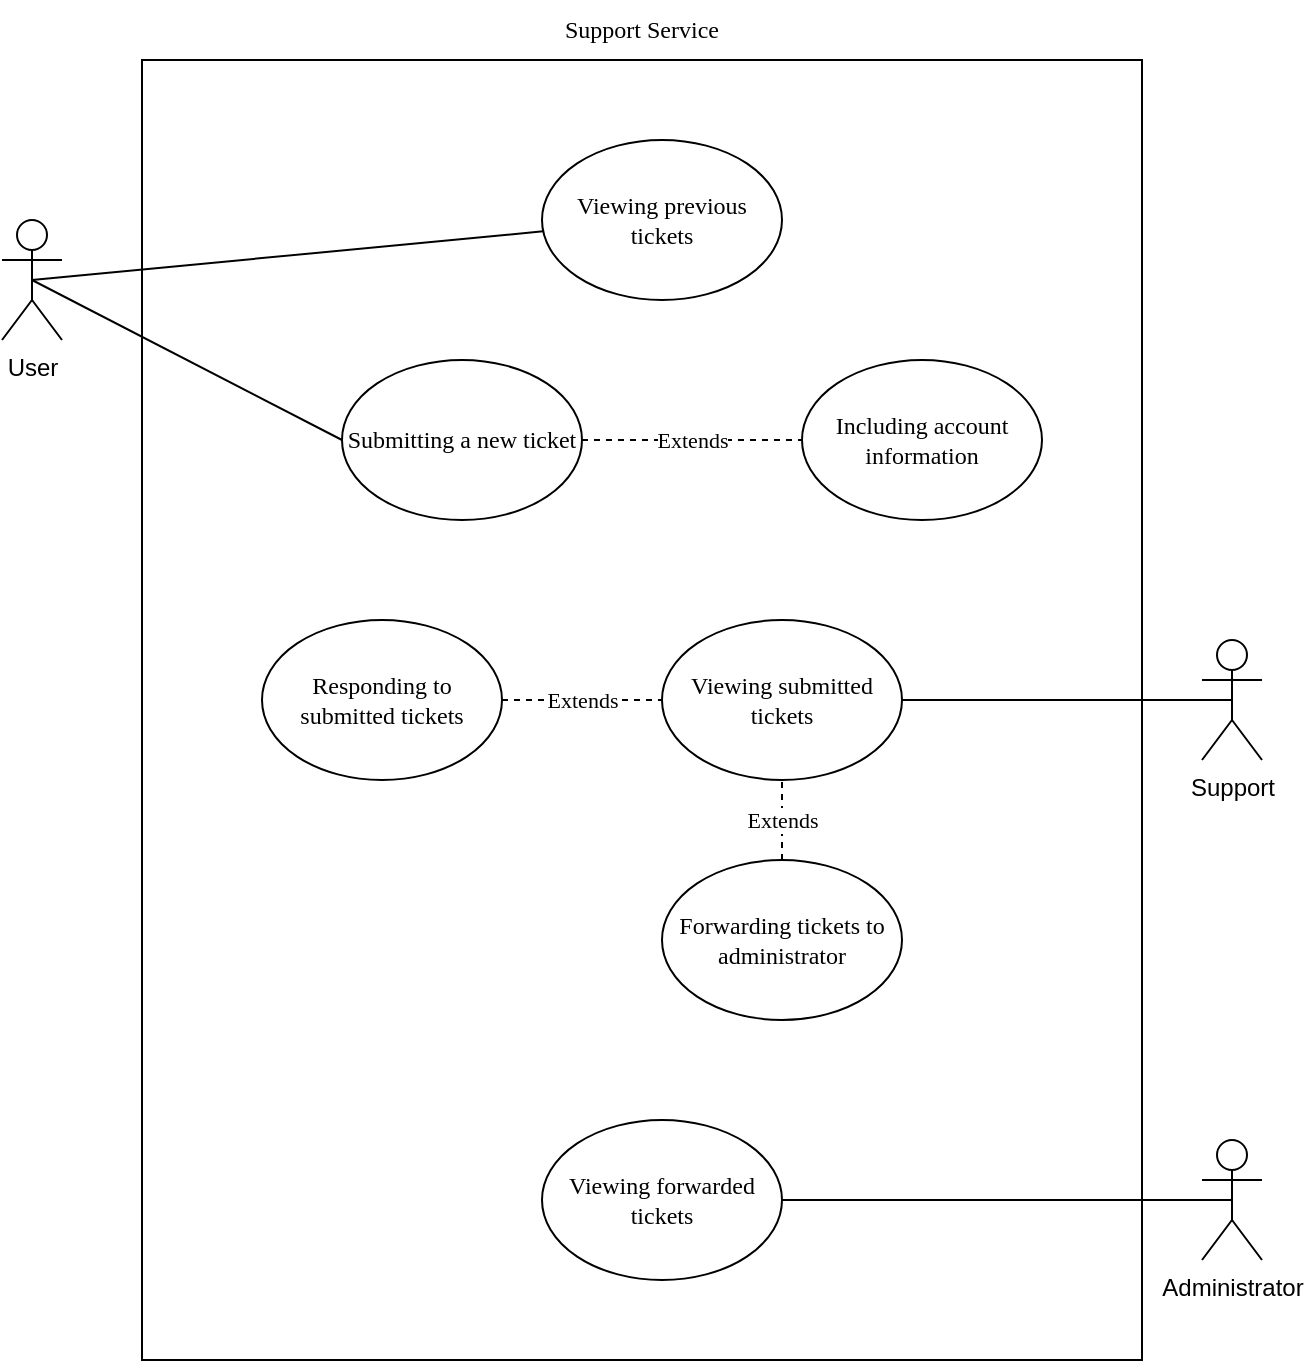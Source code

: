 <mxfile version="20.7.4" type="github">
  <diagram id="3Vj0eKJbuvM1Jj9rIUJq" name="Page-1">
    <mxGraphModel dx="1434" dy="757" grid="1" gridSize="10" guides="1" tooltips="1" connect="1" arrows="1" fold="1" page="1" pageScale="1" pageWidth="850" pageHeight="1100" math="0" shadow="0">
      <root>
        <mxCell id="0" />
        <mxCell id="1" parent="0" />
        <mxCell id="wO98a_7_Vl4kdaXL6760-1" value="" style="rounded=0;whiteSpace=wrap;html=1;" vertex="1" parent="1">
          <mxGeometry x="120" y="80" width="500" height="650" as="geometry" />
        </mxCell>
        <mxCell id="wO98a_7_Vl4kdaXL6760-2" value="&lt;font face=&quot;Georgia&quot;&gt;Support Service&lt;/font&gt;" style="text;html=1;strokeColor=none;fillColor=none;align=center;verticalAlign=middle;whiteSpace=wrap;rounded=0;" vertex="1" parent="1">
          <mxGeometry x="320" y="50" width="100" height="30" as="geometry" />
        </mxCell>
        <mxCell id="wO98a_7_Vl4kdaXL6760-25" style="rounded=0;orthogonalLoop=1;jettySize=auto;html=1;exitX=0.5;exitY=0.5;exitDx=0;exitDy=0;exitPerimeter=0;fontFamily=Georgia;endArrow=none;endFill=0;" edge="1" parent="1" source="wO98a_7_Vl4kdaXL6760-3" target="wO98a_7_Vl4kdaXL6760-16">
          <mxGeometry relative="1" as="geometry" />
        </mxCell>
        <mxCell id="wO98a_7_Vl4kdaXL6760-27" style="rounded=0;orthogonalLoop=1;jettySize=auto;html=1;exitX=0.5;exitY=0.5;exitDx=0;exitDy=0;exitPerimeter=0;entryX=0;entryY=0.5;entryDx=0;entryDy=0;fontFamily=Georgia;endArrow=none;endFill=0;" edge="1" parent="1" source="wO98a_7_Vl4kdaXL6760-3" target="wO98a_7_Vl4kdaXL6760-17">
          <mxGeometry relative="1" as="geometry" />
        </mxCell>
        <mxCell id="wO98a_7_Vl4kdaXL6760-3" value="User" style="shape=umlActor;verticalLabelPosition=bottom;verticalAlign=top;html=1;outlineConnect=0;" vertex="1" parent="1">
          <mxGeometry x="50" y="160" width="30" height="60" as="geometry" />
        </mxCell>
        <mxCell id="wO98a_7_Vl4kdaXL6760-29" style="edgeStyle=none;rounded=0;orthogonalLoop=1;jettySize=auto;html=1;exitX=0.5;exitY=0.5;exitDx=0;exitDy=0;exitPerimeter=0;entryX=1;entryY=0.5;entryDx=0;entryDy=0;fontFamily=Georgia;endArrow=none;endFill=0;" edge="1" parent="1" source="wO98a_7_Vl4kdaXL6760-14" target="wO98a_7_Vl4kdaXL6760-19">
          <mxGeometry relative="1" as="geometry" />
        </mxCell>
        <mxCell id="wO98a_7_Vl4kdaXL6760-14" value="Support" style="shape=umlActor;verticalLabelPosition=bottom;verticalAlign=top;html=1;outlineConnect=0;" vertex="1" parent="1">
          <mxGeometry x="650" y="370" width="30" height="60" as="geometry" />
        </mxCell>
        <mxCell id="wO98a_7_Vl4kdaXL6760-30" style="edgeStyle=none;rounded=0;orthogonalLoop=1;jettySize=auto;html=1;exitX=0.5;exitY=0.5;exitDx=0;exitDy=0;exitPerimeter=0;entryX=1;entryY=0.5;entryDx=0;entryDy=0;fontFamily=Georgia;endArrow=none;endFill=0;" edge="1" parent="1" source="wO98a_7_Vl4kdaXL6760-15" target="wO98a_7_Vl4kdaXL6760-22">
          <mxGeometry relative="1" as="geometry" />
        </mxCell>
        <mxCell id="wO98a_7_Vl4kdaXL6760-15" value="Administrator" style="shape=umlActor;verticalLabelPosition=bottom;verticalAlign=top;html=1;outlineConnect=0;" vertex="1" parent="1">
          <mxGeometry x="650" y="620" width="30" height="60" as="geometry" />
        </mxCell>
        <mxCell id="wO98a_7_Vl4kdaXL6760-16" value="Viewing previous tickets" style="ellipse;whiteSpace=wrap;html=1;fontFamily=Georgia;" vertex="1" parent="1">
          <mxGeometry x="320" y="120" width="120" height="80" as="geometry" />
        </mxCell>
        <mxCell id="wO98a_7_Vl4kdaXL6760-28" value="Extends" style="edgeStyle=orthogonalEdgeStyle;rounded=0;orthogonalLoop=1;jettySize=auto;html=1;fontFamily=Georgia;dashed=1;endArrow=none;endFill=0;" edge="1" parent="1" source="wO98a_7_Vl4kdaXL6760-17" target="wO98a_7_Vl4kdaXL6760-18">
          <mxGeometry relative="1" as="geometry" />
        </mxCell>
        <mxCell id="wO98a_7_Vl4kdaXL6760-17" value="Submitting a new ticket" style="ellipse;whiteSpace=wrap;html=1;fontFamily=Georgia;" vertex="1" parent="1">
          <mxGeometry x="220" y="230" width="120" height="80" as="geometry" />
        </mxCell>
        <mxCell id="wO98a_7_Vl4kdaXL6760-18" value="Including account information" style="ellipse;whiteSpace=wrap;html=1;fontFamily=Georgia;" vertex="1" parent="1">
          <mxGeometry x="450" y="230" width="120" height="80" as="geometry" />
        </mxCell>
        <mxCell id="wO98a_7_Vl4kdaXL6760-19" value="Viewing submitted tickets" style="ellipse;whiteSpace=wrap;html=1;fontFamily=Georgia;" vertex="1" parent="1">
          <mxGeometry x="380" y="360" width="120" height="80" as="geometry" />
        </mxCell>
        <mxCell id="wO98a_7_Vl4kdaXL6760-34" value="Extends" style="edgeStyle=none;rounded=0;orthogonalLoop=1;jettySize=auto;html=1;dashed=1;fontFamily=Georgia;endArrow=none;endFill=0;" edge="1" parent="1" source="wO98a_7_Vl4kdaXL6760-20" target="wO98a_7_Vl4kdaXL6760-19">
          <mxGeometry relative="1" as="geometry" />
        </mxCell>
        <mxCell id="wO98a_7_Vl4kdaXL6760-20" value="Responding to submitted tickets" style="ellipse;whiteSpace=wrap;html=1;fontFamily=Georgia;" vertex="1" parent="1">
          <mxGeometry x="180" y="360" width="120" height="80" as="geometry" />
        </mxCell>
        <mxCell id="wO98a_7_Vl4kdaXL6760-33" value="Extends" style="edgeStyle=none;rounded=0;orthogonalLoop=1;jettySize=auto;html=1;fontFamily=Georgia;endArrow=none;endFill=0;dashed=1;" edge="1" parent="1" source="wO98a_7_Vl4kdaXL6760-21" target="wO98a_7_Vl4kdaXL6760-19">
          <mxGeometry relative="1" as="geometry" />
        </mxCell>
        <mxCell id="wO98a_7_Vl4kdaXL6760-21" value="Forwarding tickets to administrator" style="ellipse;whiteSpace=wrap;html=1;fontFamily=Georgia;" vertex="1" parent="1">
          <mxGeometry x="380" y="480" width="120" height="80" as="geometry" />
        </mxCell>
        <mxCell id="wO98a_7_Vl4kdaXL6760-22" value="Viewing forwarded tickets" style="ellipse;whiteSpace=wrap;html=1;fontFamily=Georgia;" vertex="1" parent="1">
          <mxGeometry x="320" y="610" width="120" height="80" as="geometry" />
        </mxCell>
      </root>
    </mxGraphModel>
  </diagram>
</mxfile>
